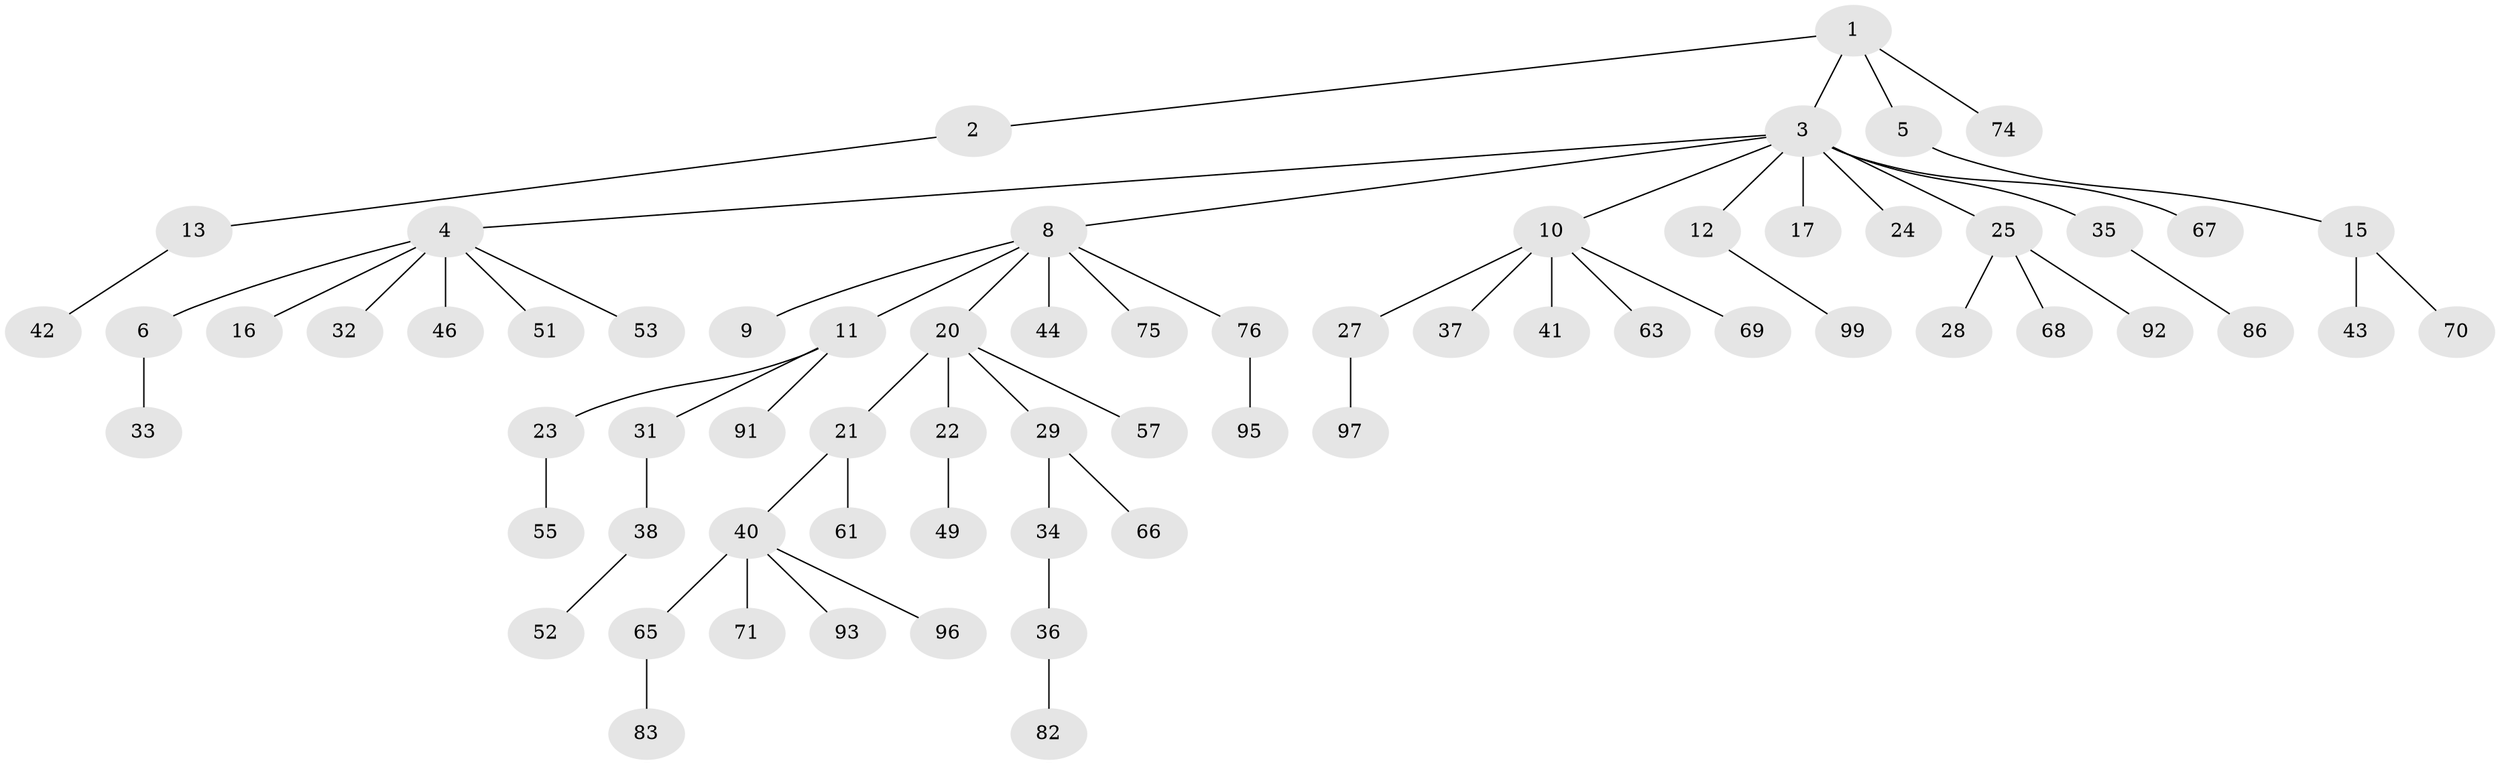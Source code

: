 // original degree distribution, {4: 0.04, 2: 0.27, 9: 0.01, 8: 0.02, 3: 0.12, 1: 0.51, 5: 0.02, 6: 0.01}
// Generated by graph-tools (version 1.1) at 2025/38/02/21/25 10:38:55]
// undirected, 66 vertices, 65 edges
graph export_dot {
graph [start="1"]
  node [color=gray90,style=filled];
  1 [super="+50"];
  2;
  3 [super="+7"];
  4 [super="+19"];
  5 [super="+89"];
  6 [super="+26"];
  8 [super="+79"];
  9;
  10 [super="+14"];
  11 [super="+18"];
  12 [super="+30"];
  13 [super="+85"];
  15 [super="+39"];
  16;
  17;
  20 [super="+45"];
  21 [super="+54"];
  22 [super="+90"];
  23 [super="+77"];
  24;
  25 [super="+60"];
  27 [super="+47"];
  28;
  29 [super="+80"];
  31 [super="+84"];
  32 [super="+72"];
  33;
  34;
  35;
  36 [super="+62"];
  37;
  38;
  40 [super="+48"];
  41 [super="+58"];
  42;
  43 [super="+64"];
  44 [super="+56"];
  46;
  49 [super="+98"];
  51;
  52 [super="+94"];
  53;
  55 [super="+59"];
  57;
  61 [super="+73"];
  63;
  65 [super="+78"];
  66;
  67;
  68 [super="+81"];
  69;
  70;
  71;
  74;
  75 [super="+88"];
  76 [super="+87"];
  82;
  83;
  86;
  91 [super="+100"];
  92;
  93;
  95;
  96;
  97;
  99;
  1 -- 2;
  1 -- 3;
  1 -- 5;
  1 -- 74;
  2 -- 13;
  3 -- 4;
  3 -- 8;
  3 -- 10;
  3 -- 12;
  3 -- 17;
  3 -- 24;
  3 -- 67;
  3 -- 25;
  3 -- 35;
  4 -- 6;
  4 -- 16;
  4 -- 32;
  4 -- 46;
  4 -- 51;
  4 -- 53;
  5 -- 15;
  6 -- 33;
  8 -- 9;
  8 -- 11;
  8 -- 20;
  8 -- 44;
  8 -- 75;
  8 -- 76;
  10 -- 27;
  10 -- 37;
  10 -- 41;
  10 -- 69;
  10 -- 63;
  11 -- 31;
  11 -- 91;
  11 -- 23;
  12 -- 99;
  13 -- 42;
  15 -- 70;
  15 -- 43;
  20 -- 21;
  20 -- 22;
  20 -- 29;
  20 -- 57;
  21 -- 40;
  21 -- 61;
  22 -- 49;
  23 -- 55;
  25 -- 28;
  25 -- 68;
  25 -- 92;
  27 -- 97;
  29 -- 34;
  29 -- 66;
  31 -- 38;
  34 -- 36;
  35 -- 86;
  36 -- 82;
  38 -- 52;
  40 -- 65;
  40 -- 96;
  40 -- 93;
  40 -- 71;
  65 -- 83;
  76 -- 95;
}
